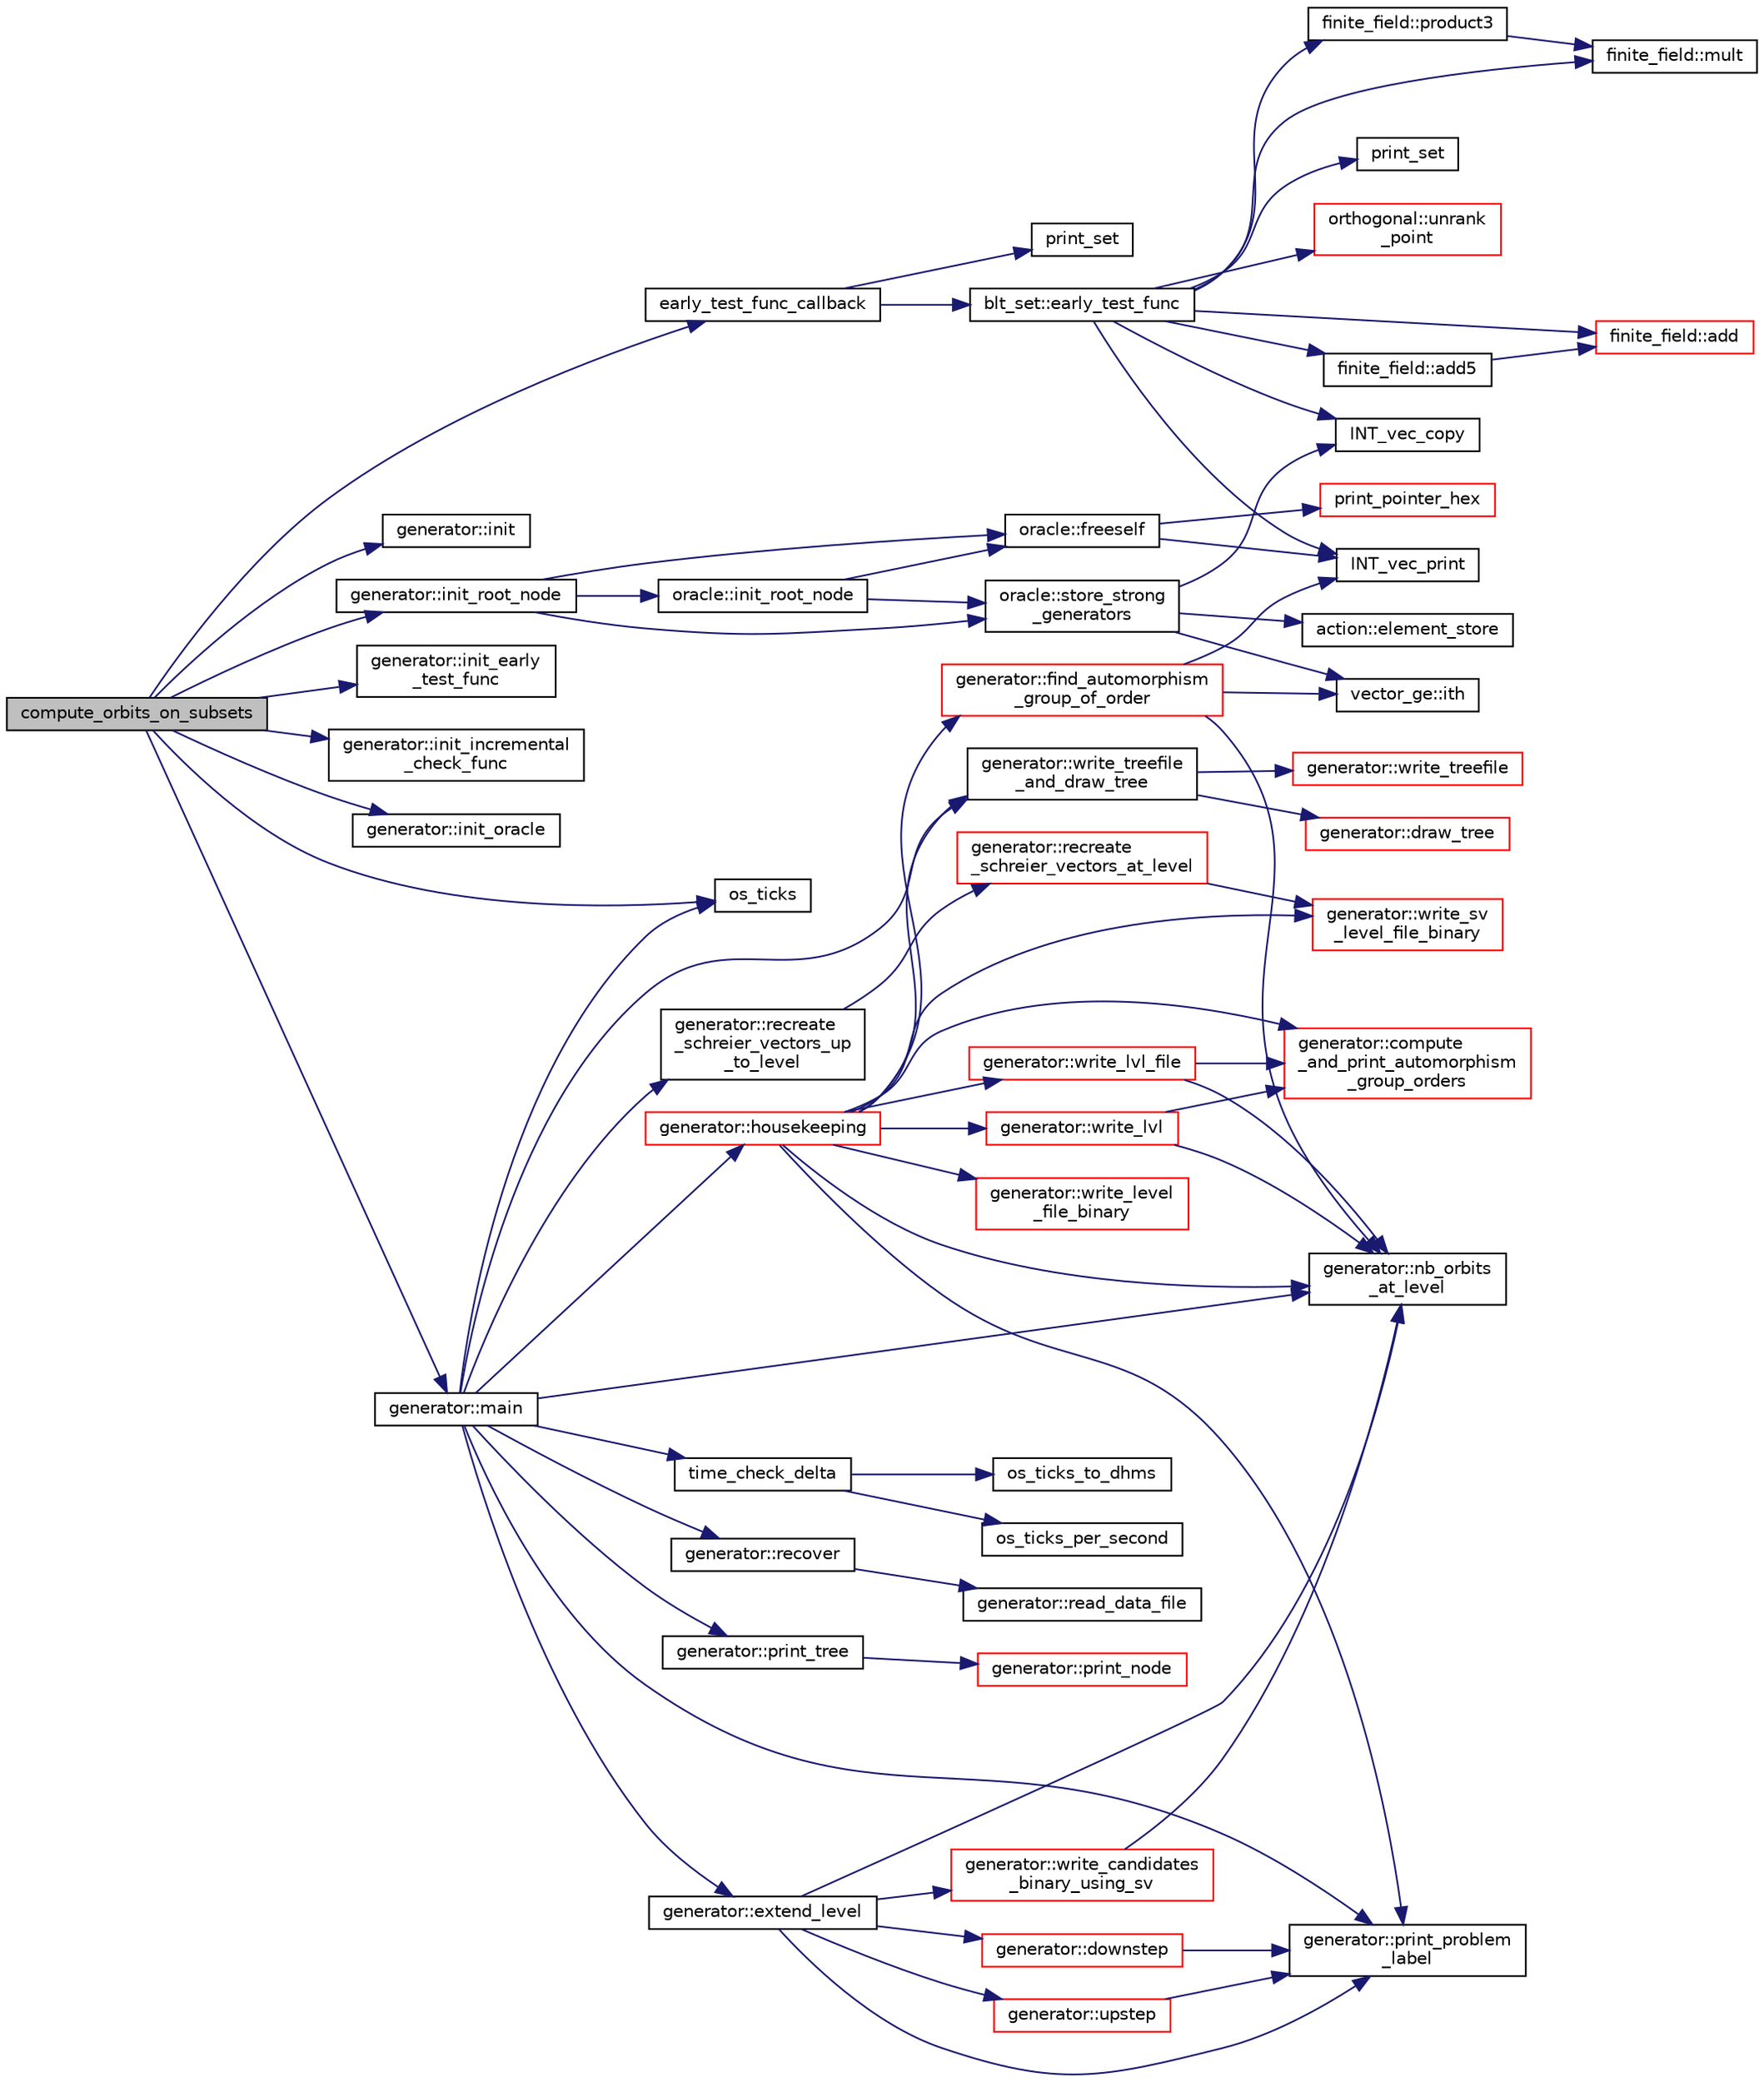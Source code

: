 digraph "compute_orbits_on_subsets"
{
  edge [fontname="Helvetica",fontsize="10",labelfontname="Helvetica",labelfontsize="10"];
  node [fontname="Helvetica",fontsize="10",shape=record];
  rankdir="LR";
  Node0 [label="compute_orbits_on_subsets",height=0.2,width=0.4,color="black", fillcolor="grey75", style="filled", fontcolor="black"];
  Node0 -> Node1 [color="midnightblue",fontsize="10",style="solid",fontname="Helvetica"];
  Node1 [label="os_ticks",height=0.2,width=0.4,color="black", fillcolor="white", style="filled",URL="$d5/db4/io__and__os_8h.html#a3da6d2b09e35d569adb7101dffcb5224"];
  Node0 -> Node2 [color="midnightblue",fontsize="10",style="solid",fontname="Helvetica"];
  Node2 [label="generator::init",height=0.2,width=0.4,color="black", fillcolor="white", style="filled",URL="$d7/d73/classgenerator.html#aeca1559b4172cae921620768bd62df47"];
  Node0 -> Node3 [color="midnightblue",fontsize="10",style="solid",fontname="Helvetica"];
  Node3 [label="early_test_func_callback",height=0.2,width=0.4,color="black", fillcolor="white", style="filled",URL="$d0/dd1/blt_8h.html#ac5b3d559ae4a7f04c7623f93300574ea"];
  Node3 -> Node4 [color="midnightblue",fontsize="10",style="solid",fontname="Helvetica"];
  Node4 [label="print_set",height=0.2,width=0.4,color="black", fillcolor="white", style="filled",URL="$d1/d45/blt__set2_8_c.html#a8c1a5fc71aea7ff31d181f0103196a24"];
  Node3 -> Node5 [color="midnightblue",fontsize="10",style="solid",fontname="Helvetica"];
  Node5 [label="blt_set::early_test_func",height=0.2,width=0.4,color="black", fillcolor="white", style="filled",URL="$d1/d3d/classblt__set.html#ae13ce00db0bbbf0a157ee02a3aaea3c7"];
  Node5 -> Node6 [color="midnightblue",fontsize="10",style="solid",fontname="Helvetica"];
  Node6 [label="print_set",height=0.2,width=0.4,color="black", fillcolor="white", style="filled",URL="$d0/dd1/blt_8h.html#a8c1a5fc71aea7ff31d181f0103196a24"];
  Node5 -> Node7 [color="midnightblue",fontsize="10",style="solid",fontname="Helvetica"];
  Node7 [label="INT_vec_print",height=0.2,width=0.4,color="black", fillcolor="white", style="filled",URL="$df/dbf/sajeeb_8_c.html#a79a5901af0b47dd0d694109543c027fe"];
  Node5 -> Node8 [color="midnightblue",fontsize="10",style="solid",fontname="Helvetica"];
  Node8 [label="orthogonal::unrank\l_point",height=0.2,width=0.4,color="red", fillcolor="white", style="filled",URL="$d7/daa/classorthogonal.html#ab655117100f7c66c19817b84ac5ac0a0"];
  Node5 -> Node30 [color="midnightblue",fontsize="10",style="solid",fontname="Helvetica"];
  Node30 [label="finite_field::add",height=0.2,width=0.4,color="red", fillcolor="white", style="filled",URL="$df/d5a/classfinite__field.html#a8f12328a27500f3c7be0c849ebbc9d14"];
  Node5 -> Node33 [color="midnightblue",fontsize="10",style="solid",fontname="Helvetica"];
  Node33 [label="INT_vec_copy",height=0.2,width=0.4,color="black", fillcolor="white", style="filled",URL="$df/dbf/sajeeb_8_c.html#ac2d875e27e009af6ec04d17254d11075"];
  Node5 -> Node34 [color="midnightblue",fontsize="10",style="solid",fontname="Helvetica"];
  Node34 [label="finite_field::mult",height=0.2,width=0.4,color="black", fillcolor="white", style="filled",URL="$df/d5a/classfinite__field.html#a24fb5917aa6d4d656fd855b7f44a13b0"];
  Node5 -> Node35 [color="midnightblue",fontsize="10",style="solid",fontname="Helvetica"];
  Node35 [label="finite_field::add5",height=0.2,width=0.4,color="black", fillcolor="white", style="filled",URL="$df/d5a/classfinite__field.html#a65a2509b29f168f5ef4290a551835f75"];
  Node35 -> Node30 [color="midnightblue",fontsize="10",style="solid",fontname="Helvetica"];
  Node5 -> Node36 [color="midnightblue",fontsize="10",style="solid",fontname="Helvetica"];
  Node36 [label="finite_field::product3",height=0.2,width=0.4,color="black", fillcolor="white", style="filled",URL="$df/d5a/classfinite__field.html#ada2d8411665cb720cf2bf78ba41a2f1d"];
  Node36 -> Node34 [color="midnightblue",fontsize="10",style="solid",fontname="Helvetica"];
  Node0 -> Node37 [color="midnightblue",fontsize="10",style="solid",fontname="Helvetica"];
  Node37 [label="generator::init_early\l_test_func",height=0.2,width=0.4,color="black", fillcolor="white", style="filled",URL="$d7/d73/classgenerator.html#a21668968b1375c408ccf4559a9240533"];
  Node0 -> Node38 [color="midnightblue",fontsize="10",style="solid",fontname="Helvetica"];
  Node38 [label="generator::init_incremental\l_check_func",height=0.2,width=0.4,color="black", fillcolor="white", style="filled",URL="$d7/d73/classgenerator.html#a2884579b5db297fec3f34bec9911bd70"];
  Node0 -> Node39 [color="midnightblue",fontsize="10",style="solid",fontname="Helvetica"];
  Node39 [label="generator::init_oracle",height=0.2,width=0.4,color="black", fillcolor="white", style="filled",URL="$d7/d73/classgenerator.html#aab9339b27020b22ae9655d4413a88e40"];
  Node0 -> Node40 [color="midnightblue",fontsize="10",style="solid",fontname="Helvetica"];
  Node40 [label="generator::init_root_node",height=0.2,width=0.4,color="black", fillcolor="white", style="filled",URL="$d7/d73/classgenerator.html#af772cc76eb68482a86e61fbd51672513"];
  Node40 -> Node41 [color="midnightblue",fontsize="10",style="solid",fontname="Helvetica"];
  Node41 [label="oracle::freeself",height=0.2,width=0.4,color="black", fillcolor="white", style="filled",URL="$d7/da7/classoracle.html#a809f2f45c76a4289aca3d22d05fcacc1"];
  Node41 -> Node7 [color="midnightblue",fontsize="10",style="solid",fontname="Helvetica"];
  Node41 -> Node42 [color="midnightblue",fontsize="10",style="solid",fontname="Helvetica"];
  Node42 [label="print_pointer_hex",height=0.2,width=0.4,color="red", fillcolor="white", style="filled",URL="$d5/db4/io__and__os_8h.html#a32add94de62a1d910cc0fc35ed90ab48"];
  Node40 -> Node44 [color="midnightblue",fontsize="10",style="solid",fontname="Helvetica"];
  Node44 [label="oracle::store_strong\l_generators",height=0.2,width=0.4,color="black", fillcolor="white", style="filled",URL="$d7/da7/classoracle.html#a905d0cad4b33515e581039ed8902b3be"];
  Node44 -> Node45 [color="midnightblue",fontsize="10",style="solid",fontname="Helvetica"];
  Node45 [label="action::element_store",height=0.2,width=0.4,color="black", fillcolor="white", style="filled",URL="$d2/d86/classaction.html#ab969a7009cc85c12f988a18a06b5db64"];
  Node44 -> Node46 [color="midnightblue",fontsize="10",style="solid",fontname="Helvetica"];
  Node46 [label="vector_ge::ith",height=0.2,width=0.4,color="black", fillcolor="white", style="filled",URL="$d4/d6e/classvector__ge.html#a1ff002e8b746a9beb119d57dcd4a15ff"];
  Node44 -> Node33 [color="midnightblue",fontsize="10",style="solid",fontname="Helvetica"];
  Node40 -> Node47 [color="midnightblue",fontsize="10",style="solid",fontname="Helvetica"];
  Node47 [label="oracle::init_root_node",height=0.2,width=0.4,color="black", fillcolor="white", style="filled",URL="$d7/da7/classoracle.html#a39267b7776b0cc2d93cda40fce9813a2"];
  Node47 -> Node41 [color="midnightblue",fontsize="10",style="solid",fontname="Helvetica"];
  Node47 -> Node44 [color="midnightblue",fontsize="10",style="solid",fontname="Helvetica"];
  Node0 -> Node48 [color="midnightblue",fontsize="10",style="solid",fontname="Helvetica"];
  Node48 [label="generator::main",height=0.2,width=0.4,color="black", fillcolor="white", style="filled",URL="$d7/d73/classgenerator.html#a01abff8e9f231bf0d82e2e8e0061f242"];
  Node48 -> Node49 [color="midnightblue",fontsize="10",style="solid",fontname="Helvetica"];
  Node49 [label="generator::print_problem\l_label",height=0.2,width=0.4,color="black", fillcolor="white", style="filled",URL="$d7/d73/classgenerator.html#a06d3c064ba84ebe8db3537e6273f16c3"];
  Node48 -> Node1 [color="midnightblue",fontsize="10",style="solid",fontname="Helvetica"];
  Node48 -> Node50 [color="midnightblue",fontsize="10",style="solid",fontname="Helvetica"];
  Node50 [label="time_check_delta",height=0.2,width=0.4,color="black", fillcolor="white", style="filled",URL="$d9/d60/discreta_8h.html#a89a8565e34c7dcbb97180cd6af7454a1"];
  Node50 -> Node51 [color="midnightblue",fontsize="10",style="solid",fontname="Helvetica"];
  Node51 [label="os_ticks_per_second",height=0.2,width=0.4,color="black", fillcolor="white", style="filled",URL="$d5/db4/io__and__os_8h.html#a1b35e7a094dfde9db39ae352c9c17042"];
  Node50 -> Node52 [color="midnightblue",fontsize="10",style="solid",fontname="Helvetica"];
  Node52 [label="os_ticks_to_dhms",height=0.2,width=0.4,color="black", fillcolor="white", style="filled",URL="$d5/db4/io__and__os_8h.html#a0d715587fd9b8ab4e2bc822a2be313ba"];
  Node48 -> Node53 [color="midnightblue",fontsize="10",style="solid",fontname="Helvetica"];
  Node53 [label="generator::recover",height=0.2,width=0.4,color="black", fillcolor="white", style="filled",URL="$d7/d73/classgenerator.html#a96b65270be862c206d5af97c1dde9c17"];
  Node53 -> Node54 [color="midnightblue",fontsize="10",style="solid",fontname="Helvetica"];
  Node54 [label="generator::read_data_file",height=0.2,width=0.4,color="black", fillcolor="white", style="filled",URL="$d7/d73/classgenerator.html#a6109d5e04d03f3cb8263ddfa1d8f78b2"];
  Node48 -> Node55 [color="midnightblue",fontsize="10",style="solid",fontname="Helvetica"];
  Node55 [label="generator::recreate\l_schreier_vectors_up\l_to_level",height=0.2,width=0.4,color="black", fillcolor="white", style="filled",URL="$d7/d73/classgenerator.html#a2ca7599e91bb012d41153aec95f081f7"];
  Node55 -> Node56 [color="midnightblue",fontsize="10",style="solid",fontname="Helvetica"];
  Node56 [label="generator::recreate\l_schreier_vectors_at_level",height=0.2,width=0.4,color="red", fillcolor="white", style="filled",URL="$d7/d73/classgenerator.html#a7d190e196e7c9721c4135f40f01d922f"];
  Node56 -> Node567 [color="midnightblue",fontsize="10",style="solid",fontname="Helvetica"];
  Node567 [label="generator::write_sv\l_level_file_binary",height=0.2,width=0.4,color="red", fillcolor="white", style="filled",URL="$d7/d73/classgenerator.html#ae182254fd2172f14e69dabfd3c63ccdf"];
  Node48 -> Node571 [color="midnightblue",fontsize="10",style="solid",fontname="Helvetica"];
  Node571 [label="generator::print_tree",height=0.2,width=0.4,color="black", fillcolor="white", style="filled",URL="$d7/d73/classgenerator.html#a4d50a3584d53209baf2bf7d7b9ba31f8"];
  Node571 -> Node572 [color="midnightblue",fontsize="10",style="solid",fontname="Helvetica"];
  Node572 [label="generator::print_node",height=0.2,width=0.4,color="red", fillcolor="white", style="filled",URL="$d7/d73/classgenerator.html#a1e3711f29fa53013750b2009e549ba49"];
  Node48 -> Node585 [color="midnightblue",fontsize="10",style="solid",fontname="Helvetica"];
  Node585 [label="generator::write_treefile\l_and_draw_tree",height=0.2,width=0.4,color="black", fillcolor="white", style="filled",URL="$d7/d73/classgenerator.html#a70c78f45dba413014287e8cde2f7d6b5"];
  Node585 -> Node586 [color="midnightblue",fontsize="10",style="solid",fontname="Helvetica"];
  Node586 [label="generator::write_treefile",height=0.2,width=0.4,color="red", fillcolor="white", style="filled",URL="$d7/d73/classgenerator.html#a5c684cbe4faa75f676549200c475f5c3"];
  Node585 -> Node614 [color="midnightblue",fontsize="10",style="solid",fontname="Helvetica"];
  Node614 [label="generator::draw_tree",height=0.2,width=0.4,color="red", fillcolor="white", style="filled",URL="$d7/d73/classgenerator.html#ae3d68e3de8f4a5decdaef2d8008cd4a6"];
  Node48 -> Node682 [color="midnightblue",fontsize="10",style="solid",fontname="Helvetica"];
  Node682 [label="generator::extend_level",height=0.2,width=0.4,color="black", fillcolor="white", style="filled",URL="$d7/d73/classgenerator.html#a91b84d80ccec0cd2136bc221c30e0f8e"];
  Node682 -> Node49 [color="midnightblue",fontsize="10",style="solid",fontname="Helvetica"];
  Node682 -> Node61 [color="midnightblue",fontsize="10",style="solid",fontname="Helvetica"];
  Node61 [label="generator::nb_orbits\l_at_level",height=0.2,width=0.4,color="black", fillcolor="white", style="filled",URL="$d7/d73/classgenerator.html#a020f3d8378448310d044a4a24fadf301"];
  Node682 -> Node683 [color="midnightblue",fontsize="10",style="solid",fontname="Helvetica"];
  Node683 [label="generator::downstep",height=0.2,width=0.4,color="red", fillcolor="white", style="filled",URL="$d7/d73/classgenerator.html#ad90bc284af0b5f5beae960a0bd7a5b43"];
  Node683 -> Node49 [color="midnightblue",fontsize="10",style="solid",fontname="Helvetica"];
  Node682 -> Node741 [color="midnightblue",fontsize="10",style="solid",fontname="Helvetica"];
  Node741 [label="generator::write_candidates\l_binary_using_sv",height=0.2,width=0.4,color="red", fillcolor="white", style="filled",URL="$d7/d73/classgenerator.html#aef2d3e1048ee00437c56b95685aaff88"];
  Node741 -> Node61 [color="midnightblue",fontsize="10",style="solid",fontname="Helvetica"];
  Node682 -> Node742 [color="midnightblue",fontsize="10",style="solid",fontname="Helvetica"];
  Node742 [label="generator::upstep",height=0.2,width=0.4,color="red", fillcolor="white", style="filled",URL="$d7/d73/classgenerator.html#ae0f2cebdabc821837f633656d7b0fdfe"];
  Node742 -> Node49 [color="midnightblue",fontsize="10",style="solid",fontname="Helvetica"];
  Node48 -> Node836 [color="midnightblue",fontsize="10",style="solid",fontname="Helvetica"];
  Node836 [label="generator::housekeeping",height=0.2,width=0.4,color="red", fillcolor="white", style="filled",URL="$d7/d73/classgenerator.html#aaf2bd92e8f74eb9fbc3244a6dde6f78c"];
  Node836 -> Node61 [color="midnightblue",fontsize="10",style="solid",fontname="Helvetica"];
  Node836 -> Node49 [color="midnightblue",fontsize="10",style="solid",fontname="Helvetica"];
  Node836 -> Node837 [color="midnightblue",fontsize="10",style="solid",fontname="Helvetica"];
  Node837 [label="generator::compute\l_and_print_automorphism\l_group_orders",height=0.2,width=0.4,color="red", fillcolor="white", style="filled",URL="$d7/d73/classgenerator.html#a97568500aaf76ce2d931cef80a25ee57"];
  Node836 -> Node842 [color="midnightblue",fontsize="10",style="solid",fontname="Helvetica"];
  Node842 [label="generator::find_automorphism\l_group_of_order",height=0.2,width=0.4,color="red", fillcolor="white", style="filled",URL="$d7/d73/classgenerator.html#a0e1112dc17485a838afe04b4d011a0df"];
  Node842 -> Node61 [color="midnightblue",fontsize="10",style="solid",fontname="Helvetica"];
  Node842 -> Node7 [color="midnightblue",fontsize="10",style="solid",fontname="Helvetica"];
  Node842 -> Node46 [color="midnightblue",fontsize="10",style="solid",fontname="Helvetica"];
  Node836 -> Node847 [color="midnightblue",fontsize="10",style="solid",fontname="Helvetica"];
  Node847 [label="generator::write_lvl",height=0.2,width=0.4,color="red", fillcolor="white", style="filled",URL="$d7/d73/classgenerator.html#a4427cbf38ba677033cea15f1ca62cce0"];
  Node847 -> Node61 [color="midnightblue",fontsize="10",style="solid",fontname="Helvetica"];
  Node847 -> Node837 [color="midnightblue",fontsize="10",style="solid",fontname="Helvetica"];
  Node836 -> Node848 [color="midnightblue",fontsize="10",style="solid",fontname="Helvetica"];
  Node848 [label="generator::write_level\l_file_binary",height=0.2,width=0.4,color="red", fillcolor="white", style="filled",URL="$d7/d73/classgenerator.html#a68629f7faf4c4931f397761f1fdb1463"];
  Node836 -> Node567 [color="midnightblue",fontsize="10",style="solid",fontname="Helvetica"];
  Node836 -> Node851 [color="midnightblue",fontsize="10",style="solid",fontname="Helvetica"];
  Node851 [label="generator::write_lvl_file",height=0.2,width=0.4,color="red", fillcolor="white", style="filled",URL="$d7/d73/classgenerator.html#a3d343cf5a5831b03d1bda3d89b1dd935"];
  Node851 -> Node61 [color="midnightblue",fontsize="10",style="solid",fontname="Helvetica"];
  Node851 -> Node837 [color="midnightblue",fontsize="10",style="solid",fontname="Helvetica"];
  Node836 -> Node585 [color="midnightblue",fontsize="10",style="solid",fontname="Helvetica"];
  Node48 -> Node61 [color="midnightblue",fontsize="10",style="solid",fontname="Helvetica"];
}
